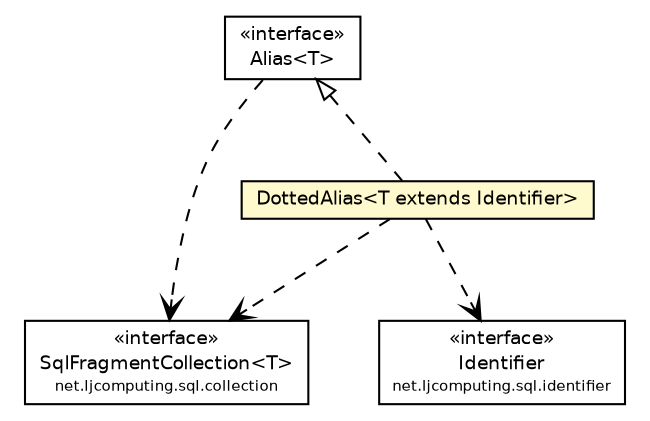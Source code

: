 #!/usr/local/bin/dot
#
# Class diagram 
# Generated by UMLGraph version R5_6 (http://www.umlgraph.org/)
#

digraph G {
	edge [fontname="Helvetica",fontsize=10,labelfontname="Helvetica",labelfontsize=10];
	node [fontname="Helvetica",fontsize=10,shape=plaintext];
	nodesep=0.25;
	ranksep=0.5;
	// net.ljcomputing.sql.collection.SqlFragmentCollection<T>
	c714 [label=<<table title="net.ljcomputing.sql.collection.SqlFragmentCollection" border="0" cellborder="1" cellspacing="0" cellpadding="2" port="p" href="../collection/SqlFragmentCollection.html">
		<tr><td><table border="0" cellspacing="0" cellpadding="1">
<tr><td align="center" balign="center"> &#171;interface&#187; </td></tr>
<tr><td align="center" balign="center"> SqlFragmentCollection&lt;T&gt; </td></tr>
<tr><td align="center" balign="center"><font point-size="7.0"> net.ljcomputing.sql.collection </font></td></tr>
		</table></td></tr>
		</table>>, URL="../collection/SqlFragmentCollection.html", fontname="Helvetica", fontcolor="black", fontsize=9.0];
	// net.ljcomputing.sql.identifier.Identifier
	c721 [label=<<table title="net.ljcomputing.sql.identifier.Identifier" border="0" cellborder="1" cellspacing="0" cellpadding="2" port="p" href="../identifier/Identifier.html">
		<tr><td><table border="0" cellspacing="0" cellpadding="1">
<tr><td align="center" balign="center"> &#171;interface&#187; </td></tr>
<tr><td align="center" balign="center"> Identifier </td></tr>
<tr><td align="center" balign="center"><font point-size="7.0"> net.ljcomputing.sql.identifier </font></td></tr>
		</table></td></tr>
		</table>>, URL="../identifier/Identifier.html", fontname="Helvetica", fontcolor="black", fontsize=9.0];
	// net.ljcomputing.sql.flyweight.DottedAlias<T extends net.ljcomputing.sql.identifier.Identifier>
	c725 [label=<<table title="net.ljcomputing.sql.flyweight.DottedAlias" border="0" cellborder="1" cellspacing="0" cellpadding="2" port="p" bgcolor="lemonChiffon" href="./DottedAlias.html">
		<tr><td><table border="0" cellspacing="0" cellpadding="1">
<tr><td align="center" balign="center"> DottedAlias&lt;T extends Identifier&gt; </td></tr>
		</table></td></tr>
		</table>>, URL="./DottedAlias.html", fontname="Helvetica", fontcolor="black", fontsize=9.0];
	// net.ljcomputing.sql.flyweight.Alias<T>
	c727 [label=<<table title="net.ljcomputing.sql.flyweight.Alias" border="0" cellborder="1" cellspacing="0" cellpadding="2" port="p" href="./Alias.html">
		<tr><td><table border="0" cellspacing="0" cellpadding="1">
<tr><td align="center" balign="center"> &#171;interface&#187; </td></tr>
<tr><td align="center" balign="center"> Alias&lt;T&gt; </td></tr>
		</table></td></tr>
		</table>>, URL="./Alias.html", fontname="Helvetica", fontcolor="black", fontsize=9.0];
	//net.ljcomputing.sql.flyweight.DottedAlias<T extends net.ljcomputing.sql.identifier.Identifier> implements net.ljcomputing.sql.flyweight.Alias<T>
	c727:p -> c725:p [dir=back,arrowtail=empty,style=dashed];
	// net.ljcomputing.sql.flyweight.DottedAlias<T extends net.ljcomputing.sql.identifier.Identifier> DEPEND net.ljcomputing.sql.collection.SqlFragmentCollection<T>
	c725:p -> c714:p [taillabel="", label="", headlabel="", fontname="Helvetica", fontcolor="black", fontsize=10.0, color="black", arrowhead=open, style=dashed];
	// net.ljcomputing.sql.flyweight.DottedAlias<T extends net.ljcomputing.sql.identifier.Identifier> DEPEND net.ljcomputing.sql.identifier.Identifier
	c725:p -> c721:p [taillabel="", label="", headlabel="", fontname="Helvetica", fontcolor="black", fontsize=10.0, color="black", arrowhead=open, style=dashed];
	// net.ljcomputing.sql.flyweight.Alias<T> DEPEND net.ljcomputing.sql.collection.SqlFragmentCollection<T>
	c727:p -> c714:p [taillabel="", label="", headlabel="", fontname="Helvetica", fontcolor="black", fontsize=10.0, color="black", arrowhead=open, style=dashed];
}

